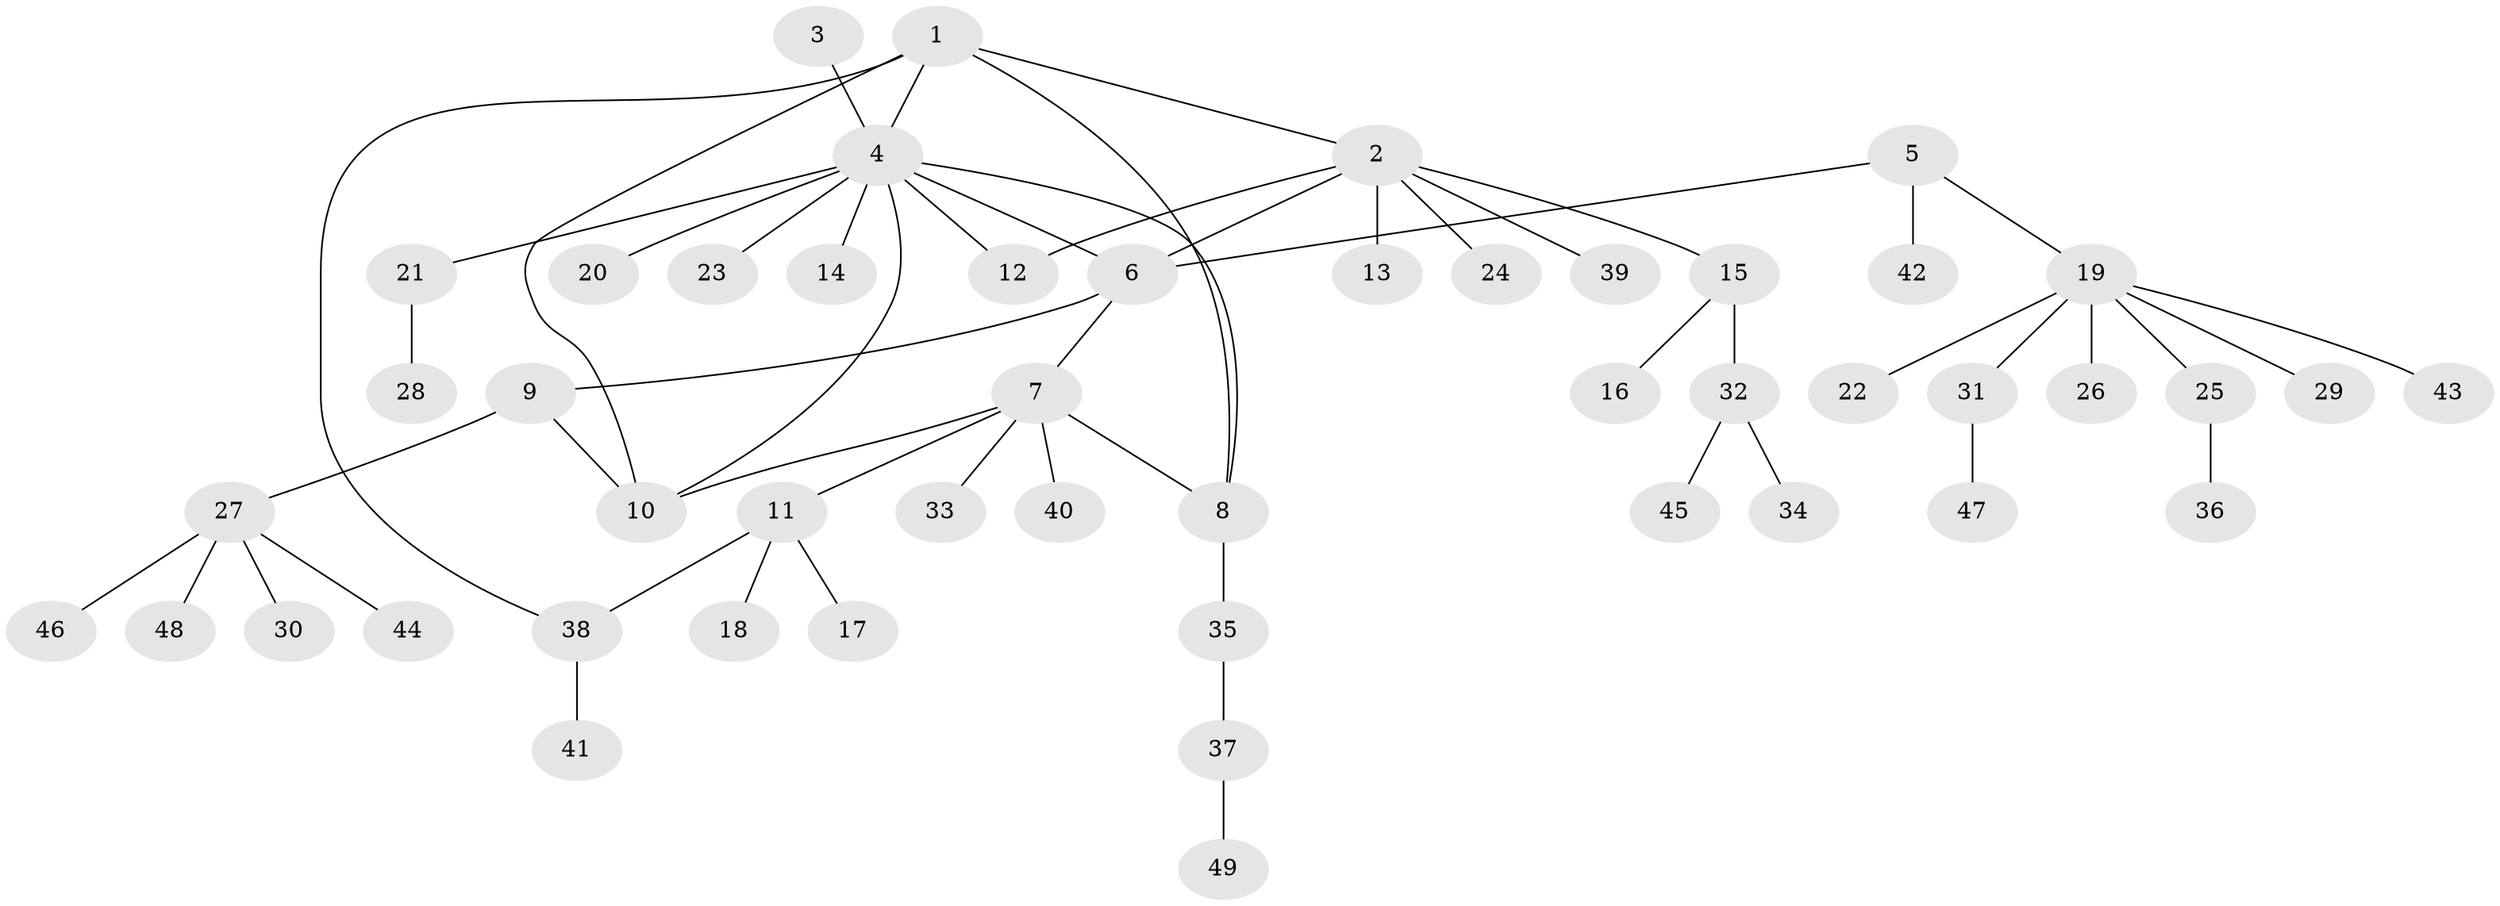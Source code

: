 // coarse degree distribution, {7: 0.05, 5: 0.1, 2: 0.2, 1: 0.45, 3: 0.2}
// Generated by graph-tools (version 1.1) at 2025/37/03/04/25 23:37:32]
// undirected, 49 vertices, 56 edges
graph export_dot {
  node [color=gray90,style=filled];
  1;
  2;
  3;
  4;
  5;
  6;
  7;
  8;
  9;
  10;
  11;
  12;
  13;
  14;
  15;
  16;
  17;
  18;
  19;
  20;
  21;
  22;
  23;
  24;
  25;
  26;
  27;
  28;
  29;
  30;
  31;
  32;
  33;
  34;
  35;
  36;
  37;
  38;
  39;
  40;
  41;
  42;
  43;
  44;
  45;
  46;
  47;
  48;
  49;
  1 -- 2;
  1 -- 4;
  1 -- 8;
  1 -- 10;
  1 -- 38;
  2 -- 6;
  2 -- 12;
  2 -- 13;
  2 -- 15;
  2 -- 24;
  2 -- 39;
  3 -- 4;
  4 -- 6;
  4 -- 8;
  4 -- 10;
  4 -- 12;
  4 -- 14;
  4 -- 20;
  4 -- 21;
  4 -- 23;
  5 -- 6;
  5 -- 19;
  5 -- 42;
  6 -- 7;
  6 -- 9;
  7 -- 8;
  7 -- 10;
  7 -- 11;
  7 -- 33;
  7 -- 40;
  8 -- 35;
  9 -- 10;
  9 -- 27;
  11 -- 17;
  11 -- 18;
  11 -- 38;
  15 -- 16;
  15 -- 32;
  19 -- 22;
  19 -- 25;
  19 -- 26;
  19 -- 29;
  19 -- 31;
  19 -- 43;
  21 -- 28;
  25 -- 36;
  27 -- 30;
  27 -- 44;
  27 -- 46;
  27 -- 48;
  31 -- 47;
  32 -- 34;
  32 -- 45;
  35 -- 37;
  37 -- 49;
  38 -- 41;
}
